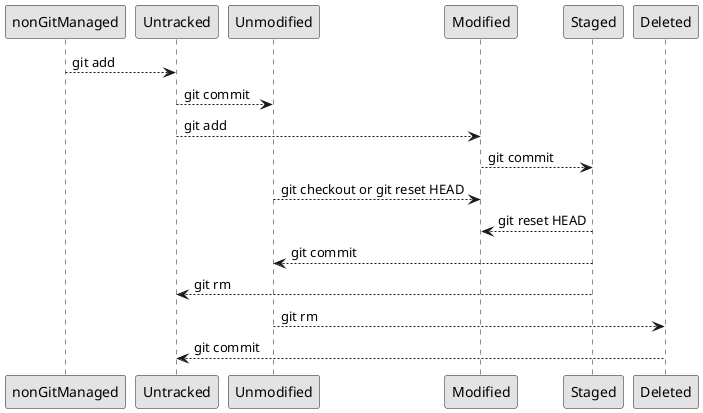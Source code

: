 @startuml
skinparam monochrome true

nonGitManaged --> Untracked : git add
Untracked --> Unmodified : git commit
Untracked --> Modified : git add
Modified --> Staged : git commit
Unmodified --> Modified : git checkout or git reset HEAD
Staged --> Modified : git reset HEAD
Staged --> Unmodified : git commit
Staged --> Untracked : git rm
Unmodified --> Deleted : git rm
Deleted --> Untracked : git commit
@enduml
